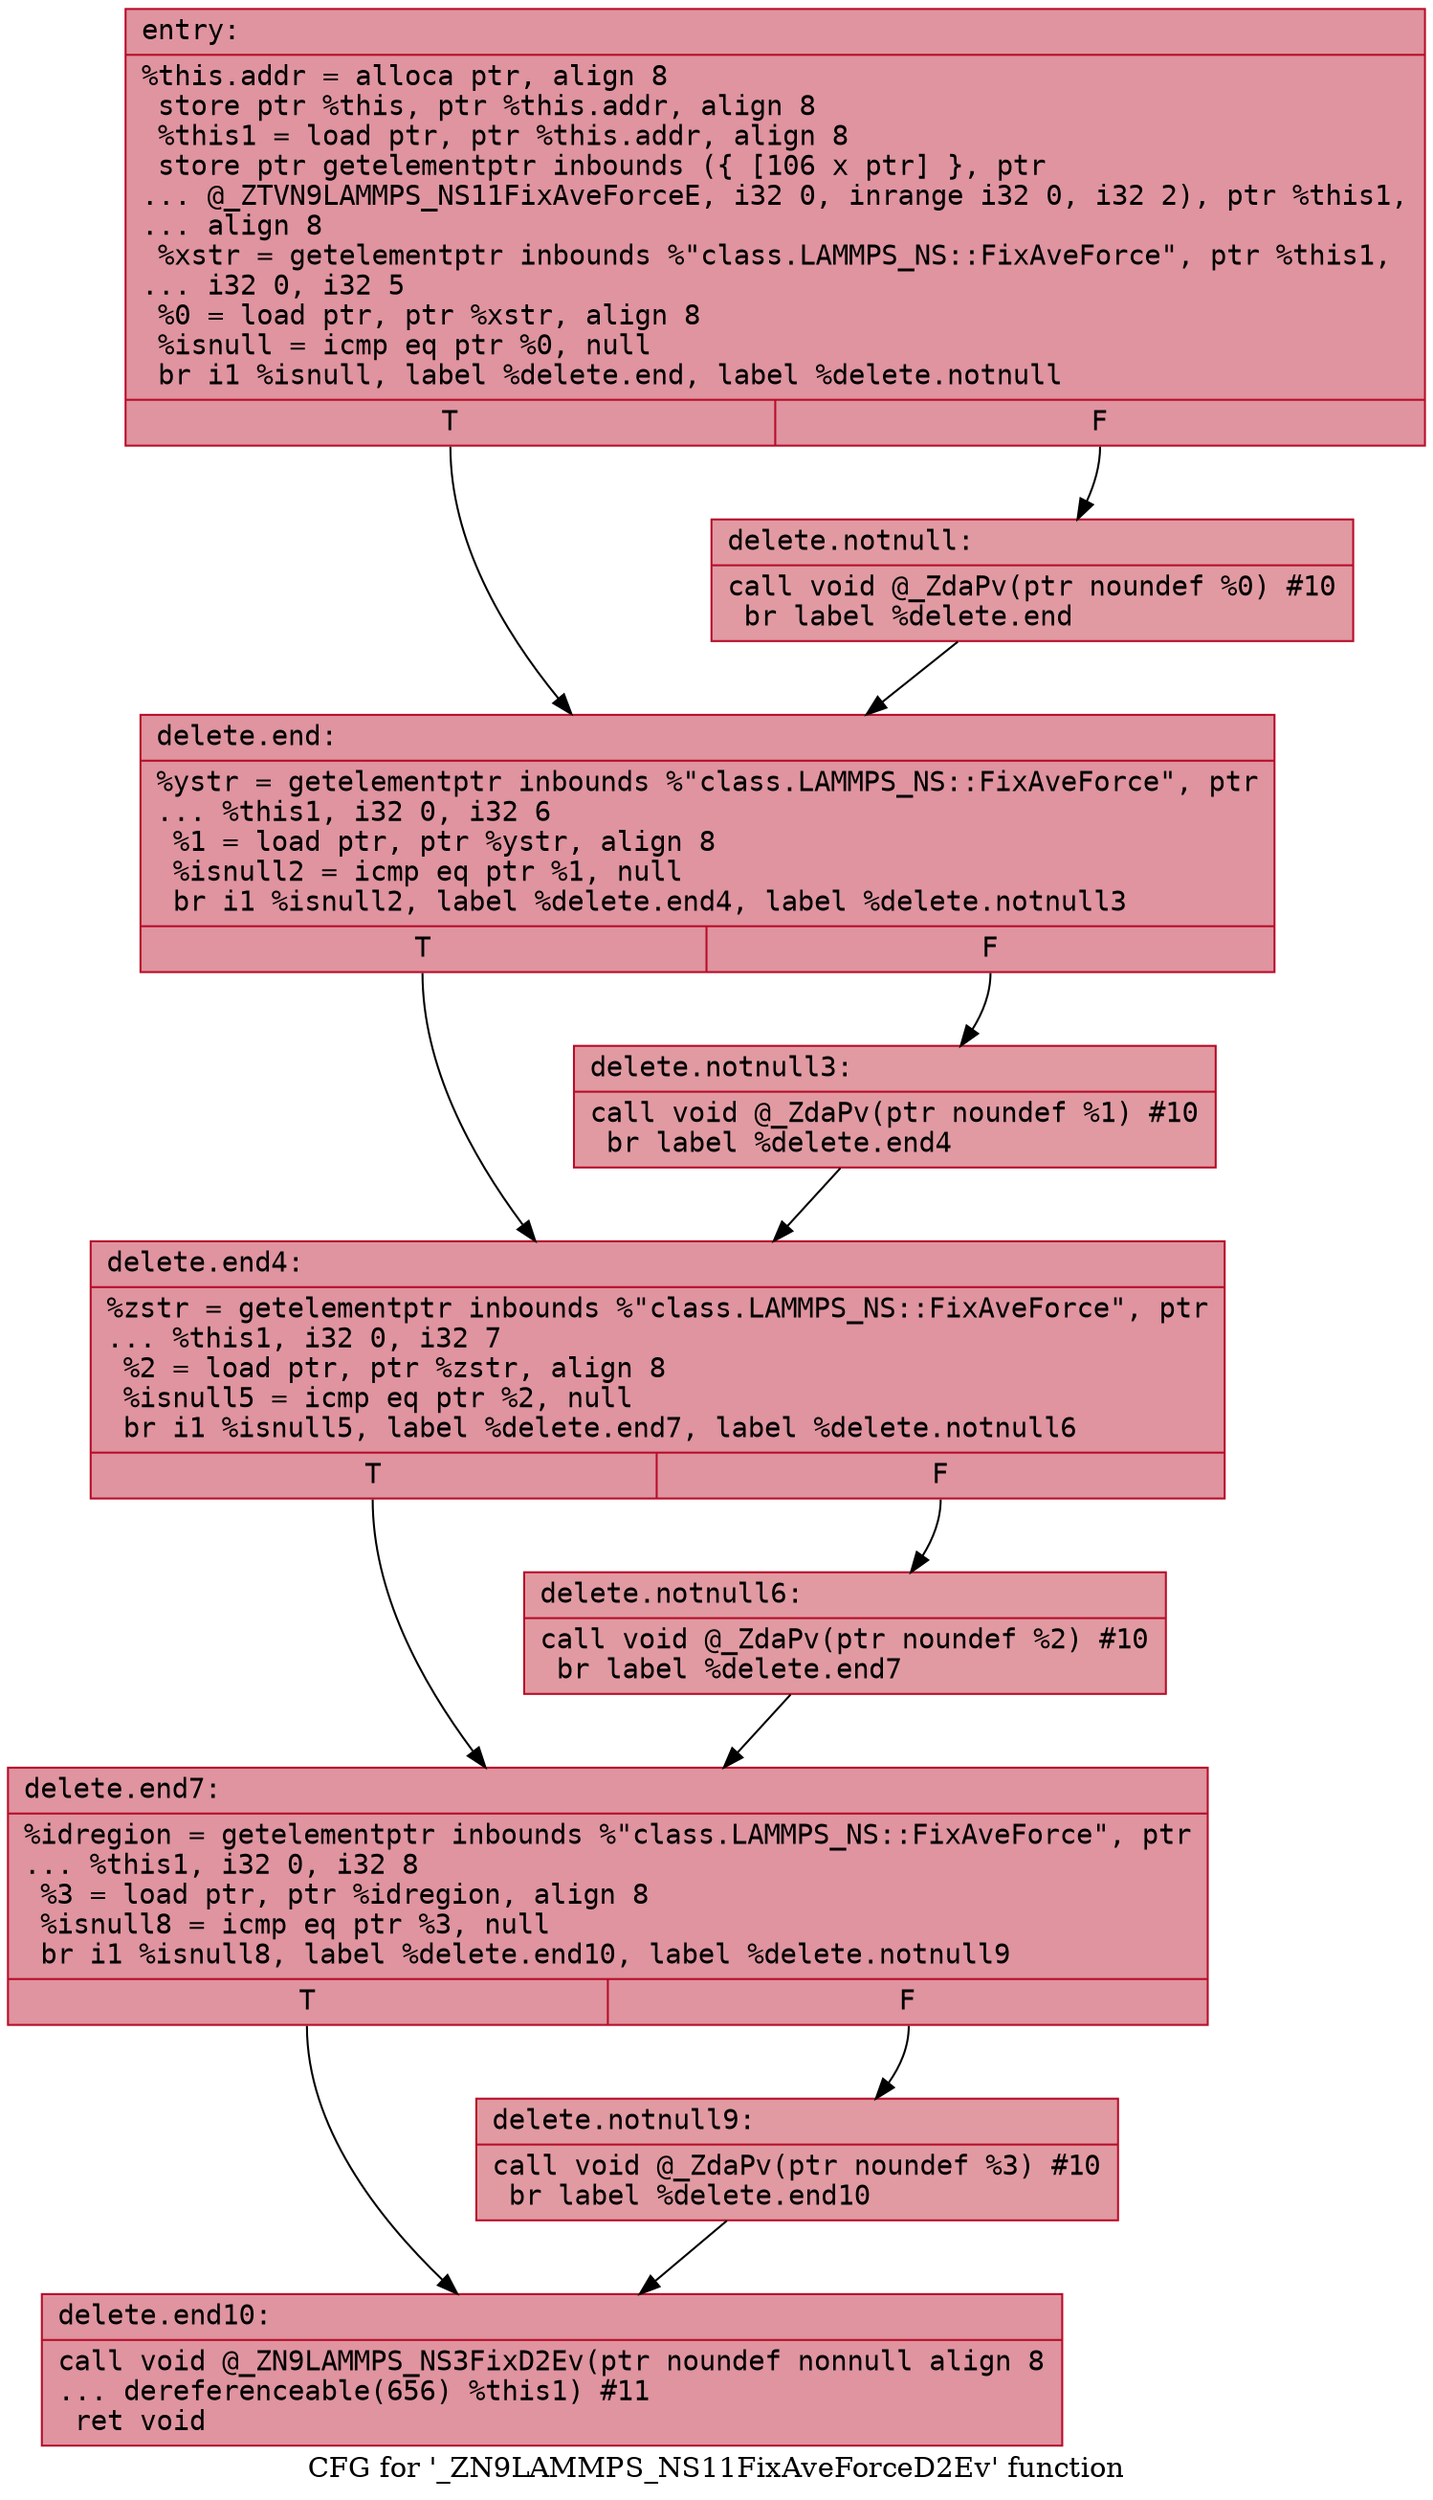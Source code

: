 digraph "CFG for '_ZN9LAMMPS_NS11FixAveForceD2Ev' function" {
	label="CFG for '_ZN9LAMMPS_NS11FixAveForceD2Ev' function";

	Node0x55ab592737b0 [shape=record,color="#b70d28ff", style=filled, fillcolor="#b70d2870" fontname="Courier",label="{entry:\l|  %this.addr = alloca ptr, align 8\l  store ptr %this, ptr %this.addr, align 8\l  %this1 = load ptr, ptr %this.addr, align 8\l  store ptr getelementptr inbounds (\{ [106 x ptr] \}, ptr\l... @_ZTVN9LAMMPS_NS11FixAveForceE, i32 0, inrange i32 0, i32 2), ptr %this1,\l... align 8\l  %xstr = getelementptr inbounds %\"class.LAMMPS_NS::FixAveForce\", ptr %this1,\l... i32 0, i32 5\l  %0 = load ptr, ptr %xstr, align 8\l  %isnull = icmp eq ptr %0, null\l  br i1 %isnull, label %delete.end, label %delete.notnull\l|{<s0>T|<s1>F}}"];
	Node0x55ab592737b0:s0 -> Node0x55ab59273bb0[tooltip="entry -> delete.end\nProbability 37.50%" ];
	Node0x55ab592737b0:s1 -> Node0x55ab59273c00[tooltip="entry -> delete.notnull\nProbability 62.50%" ];
	Node0x55ab59273c00 [shape=record,color="#b70d28ff", style=filled, fillcolor="#bb1b2c70" fontname="Courier",label="{delete.notnull:\l|  call void @_ZdaPv(ptr noundef %0) #10\l  br label %delete.end\l}"];
	Node0x55ab59273c00 -> Node0x55ab59273bb0[tooltip="delete.notnull -> delete.end\nProbability 100.00%" ];
	Node0x55ab59273bb0 [shape=record,color="#b70d28ff", style=filled, fillcolor="#b70d2870" fontname="Courier",label="{delete.end:\l|  %ystr = getelementptr inbounds %\"class.LAMMPS_NS::FixAveForce\", ptr\l... %this1, i32 0, i32 6\l  %1 = load ptr, ptr %ystr, align 8\l  %isnull2 = icmp eq ptr %1, null\l  br i1 %isnull2, label %delete.end4, label %delete.notnull3\l|{<s0>T|<s1>F}}"];
	Node0x55ab59273bb0:s0 -> Node0x55ab592740a0[tooltip="delete.end -> delete.end4\nProbability 37.50%" ];
	Node0x55ab59273bb0:s1 -> Node0x55ab59274120[tooltip="delete.end -> delete.notnull3\nProbability 62.50%" ];
	Node0x55ab59274120 [shape=record,color="#b70d28ff", style=filled, fillcolor="#bb1b2c70" fontname="Courier",label="{delete.notnull3:\l|  call void @_ZdaPv(ptr noundef %1) #10\l  br label %delete.end4\l}"];
	Node0x55ab59274120 -> Node0x55ab592740a0[tooltip="delete.notnull3 -> delete.end4\nProbability 100.00%" ];
	Node0x55ab592740a0 [shape=record,color="#b70d28ff", style=filled, fillcolor="#b70d2870" fontname="Courier",label="{delete.end4:\l|  %zstr = getelementptr inbounds %\"class.LAMMPS_NS::FixAveForce\", ptr\l... %this1, i32 0, i32 7\l  %2 = load ptr, ptr %zstr, align 8\l  %isnull5 = icmp eq ptr %2, null\l  br i1 %isnull5, label %delete.end7, label %delete.notnull6\l|{<s0>T|<s1>F}}"];
	Node0x55ab592740a0:s0 -> Node0x55ab59274740[tooltip="delete.end4 -> delete.end7\nProbability 37.50%" ];
	Node0x55ab592740a0:s1 -> Node0x55ab59274790[tooltip="delete.end4 -> delete.notnull6\nProbability 62.50%" ];
	Node0x55ab59274790 [shape=record,color="#b70d28ff", style=filled, fillcolor="#bb1b2c70" fontname="Courier",label="{delete.notnull6:\l|  call void @_ZdaPv(ptr noundef %2) #10\l  br label %delete.end7\l}"];
	Node0x55ab59274790 -> Node0x55ab59274740[tooltip="delete.notnull6 -> delete.end7\nProbability 100.00%" ];
	Node0x55ab59274740 [shape=record,color="#b70d28ff", style=filled, fillcolor="#b70d2870" fontname="Courier",label="{delete.end7:\l|  %idregion = getelementptr inbounds %\"class.LAMMPS_NS::FixAveForce\", ptr\l... %this1, i32 0, i32 8\l  %3 = load ptr, ptr %idregion, align 8\l  %isnull8 = icmp eq ptr %3, null\l  br i1 %isnull8, label %delete.end10, label %delete.notnull9\l|{<s0>T|<s1>F}}"];
	Node0x55ab59274740:s0 -> Node0x55ab59274c60[tooltip="delete.end7 -> delete.end10\nProbability 37.50%" ];
	Node0x55ab59274740:s1 -> Node0x55ab59274ce0[tooltip="delete.end7 -> delete.notnull9\nProbability 62.50%" ];
	Node0x55ab59274ce0 [shape=record,color="#b70d28ff", style=filled, fillcolor="#bb1b2c70" fontname="Courier",label="{delete.notnull9:\l|  call void @_ZdaPv(ptr noundef %3) #10\l  br label %delete.end10\l}"];
	Node0x55ab59274ce0 -> Node0x55ab59274c60[tooltip="delete.notnull9 -> delete.end10\nProbability 100.00%" ];
	Node0x55ab59274c60 [shape=record,color="#b70d28ff", style=filled, fillcolor="#b70d2870" fontname="Courier",label="{delete.end10:\l|  call void @_ZN9LAMMPS_NS3FixD2Ev(ptr noundef nonnull align 8\l... dereferenceable(656) %this1) #11\l  ret void\l}"];
}
